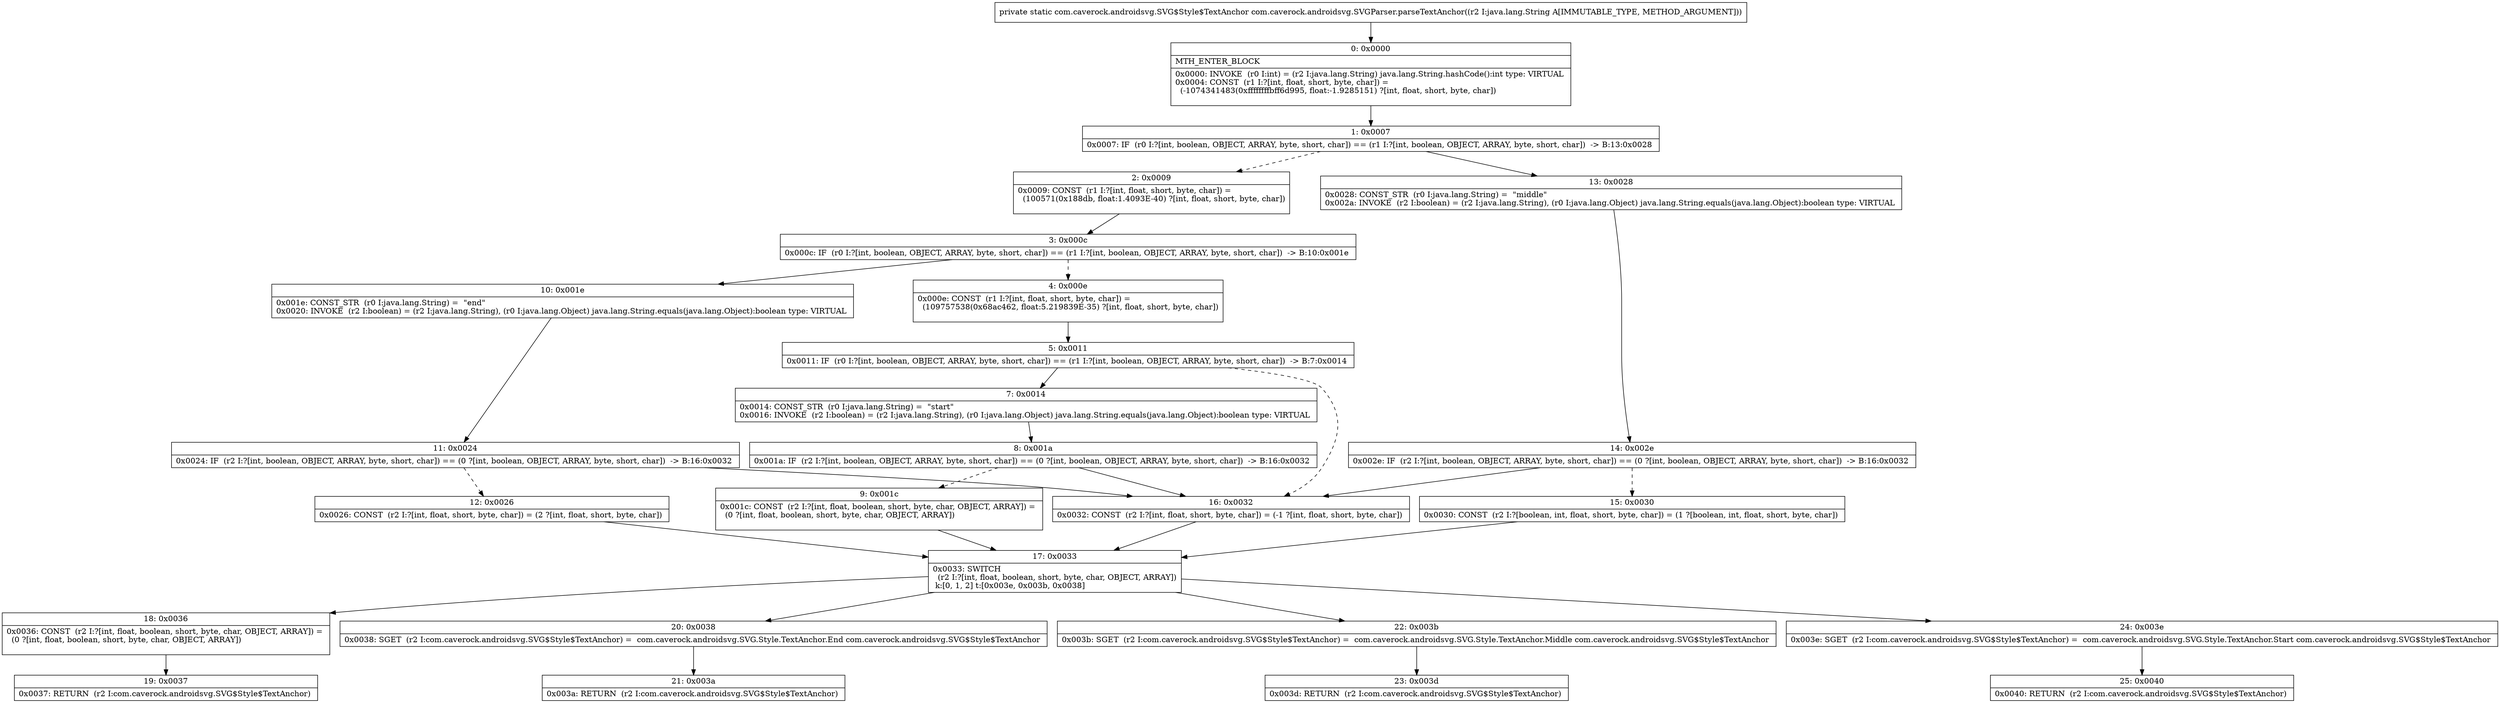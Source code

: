 digraph "CFG forcom.caverock.androidsvg.SVGParser.parseTextAnchor(Ljava\/lang\/String;)Lcom\/caverock\/androidsvg\/SVG$Style$TextAnchor;" {
Node_0 [shape=record,label="{0\:\ 0x0000|MTH_ENTER_BLOCK\l|0x0000: INVOKE  (r0 I:int) = (r2 I:java.lang.String) java.lang.String.hashCode():int type: VIRTUAL \l0x0004: CONST  (r1 I:?[int, float, short, byte, char]) = \l  (\-1074341483(0xffffffffbff6d995, float:\-1.9285151) ?[int, float, short, byte, char])\l \l}"];
Node_1 [shape=record,label="{1\:\ 0x0007|0x0007: IF  (r0 I:?[int, boolean, OBJECT, ARRAY, byte, short, char]) == (r1 I:?[int, boolean, OBJECT, ARRAY, byte, short, char])  \-\> B:13:0x0028 \l}"];
Node_2 [shape=record,label="{2\:\ 0x0009|0x0009: CONST  (r1 I:?[int, float, short, byte, char]) = \l  (100571(0x188db, float:1.4093E\-40) ?[int, float, short, byte, char])\l \l}"];
Node_3 [shape=record,label="{3\:\ 0x000c|0x000c: IF  (r0 I:?[int, boolean, OBJECT, ARRAY, byte, short, char]) == (r1 I:?[int, boolean, OBJECT, ARRAY, byte, short, char])  \-\> B:10:0x001e \l}"];
Node_4 [shape=record,label="{4\:\ 0x000e|0x000e: CONST  (r1 I:?[int, float, short, byte, char]) = \l  (109757538(0x68ac462, float:5.219839E\-35) ?[int, float, short, byte, char])\l \l}"];
Node_5 [shape=record,label="{5\:\ 0x0011|0x0011: IF  (r0 I:?[int, boolean, OBJECT, ARRAY, byte, short, char]) == (r1 I:?[int, boolean, OBJECT, ARRAY, byte, short, char])  \-\> B:7:0x0014 \l}"];
Node_7 [shape=record,label="{7\:\ 0x0014|0x0014: CONST_STR  (r0 I:java.lang.String) =  \"start\" \l0x0016: INVOKE  (r2 I:boolean) = (r2 I:java.lang.String), (r0 I:java.lang.Object) java.lang.String.equals(java.lang.Object):boolean type: VIRTUAL \l}"];
Node_8 [shape=record,label="{8\:\ 0x001a|0x001a: IF  (r2 I:?[int, boolean, OBJECT, ARRAY, byte, short, char]) == (0 ?[int, boolean, OBJECT, ARRAY, byte, short, char])  \-\> B:16:0x0032 \l}"];
Node_9 [shape=record,label="{9\:\ 0x001c|0x001c: CONST  (r2 I:?[int, float, boolean, short, byte, char, OBJECT, ARRAY]) = \l  (0 ?[int, float, boolean, short, byte, char, OBJECT, ARRAY])\l \l}"];
Node_10 [shape=record,label="{10\:\ 0x001e|0x001e: CONST_STR  (r0 I:java.lang.String) =  \"end\" \l0x0020: INVOKE  (r2 I:boolean) = (r2 I:java.lang.String), (r0 I:java.lang.Object) java.lang.String.equals(java.lang.Object):boolean type: VIRTUAL \l}"];
Node_11 [shape=record,label="{11\:\ 0x0024|0x0024: IF  (r2 I:?[int, boolean, OBJECT, ARRAY, byte, short, char]) == (0 ?[int, boolean, OBJECT, ARRAY, byte, short, char])  \-\> B:16:0x0032 \l}"];
Node_12 [shape=record,label="{12\:\ 0x0026|0x0026: CONST  (r2 I:?[int, float, short, byte, char]) = (2 ?[int, float, short, byte, char]) \l}"];
Node_13 [shape=record,label="{13\:\ 0x0028|0x0028: CONST_STR  (r0 I:java.lang.String) =  \"middle\" \l0x002a: INVOKE  (r2 I:boolean) = (r2 I:java.lang.String), (r0 I:java.lang.Object) java.lang.String.equals(java.lang.Object):boolean type: VIRTUAL \l}"];
Node_14 [shape=record,label="{14\:\ 0x002e|0x002e: IF  (r2 I:?[int, boolean, OBJECT, ARRAY, byte, short, char]) == (0 ?[int, boolean, OBJECT, ARRAY, byte, short, char])  \-\> B:16:0x0032 \l}"];
Node_15 [shape=record,label="{15\:\ 0x0030|0x0030: CONST  (r2 I:?[boolean, int, float, short, byte, char]) = (1 ?[boolean, int, float, short, byte, char]) \l}"];
Node_16 [shape=record,label="{16\:\ 0x0032|0x0032: CONST  (r2 I:?[int, float, short, byte, char]) = (\-1 ?[int, float, short, byte, char]) \l}"];
Node_17 [shape=record,label="{17\:\ 0x0033|0x0033: SWITCH  \l  (r2 I:?[int, float, boolean, short, byte, char, OBJECT, ARRAY])\l k:[0, 1, 2] t:[0x003e, 0x003b, 0x0038] \l}"];
Node_18 [shape=record,label="{18\:\ 0x0036|0x0036: CONST  (r2 I:?[int, float, boolean, short, byte, char, OBJECT, ARRAY]) = \l  (0 ?[int, float, boolean, short, byte, char, OBJECT, ARRAY])\l \l}"];
Node_19 [shape=record,label="{19\:\ 0x0037|0x0037: RETURN  (r2 I:com.caverock.androidsvg.SVG$Style$TextAnchor) \l}"];
Node_20 [shape=record,label="{20\:\ 0x0038|0x0038: SGET  (r2 I:com.caverock.androidsvg.SVG$Style$TextAnchor) =  com.caverock.androidsvg.SVG.Style.TextAnchor.End com.caverock.androidsvg.SVG$Style$TextAnchor \l}"];
Node_21 [shape=record,label="{21\:\ 0x003a|0x003a: RETURN  (r2 I:com.caverock.androidsvg.SVG$Style$TextAnchor) \l}"];
Node_22 [shape=record,label="{22\:\ 0x003b|0x003b: SGET  (r2 I:com.caverock.androidsvg.SVG$Style$TextAnchor) =  com.caverock.androidsvg.SVG.Style.TextAnchor.Middle com.caverock.androidsvg.SVG$Style$TextAnchor \l}"];
Node_23 [shape=record,label="{23\:\ 0x003d|0x003d: RETURN  (r2 I:com.caverock.androidsvg.SVG$Style$TextAnchor) \l}"];
Node_24 [shape=record,label="{24\:\ 0x003e|0x003e: SGET  (r2 I:com.caverock.androidsvg.SVG$Style$TextAnchor) =  com.caverock.androidsvg.SVG.Style.TextAnchor.Start com.caverock.androidsvg.SVG$Style$TextAnchor \l}"];
Node_25 [shape=record,label="{25\:\ 0x0040|0x0040: RETURN  (r2 I:com.caverock.androidsvg.SVG$Style$TextAnchor) \l}"];
MethodNode[shape=record,label="{private static com.caverock.androidsvg.SVG$Style$TextAnchor com.caverock.androidsvg.SVGParser.parseTextAnchor((r2 I:java.lang.String A[IMMUTABLE_TYPE, METHOD_ARGUMENT])) }"];
MethodNode -> Node_0;
Node_0 -> Node_1;
Node_1 -> Node_2[style=dashed];
Node_1 -> Node_13;
Node_2 -> Node_3;
Node_3 -> Node_4[style=dashed];
Node_3 -> Node_10;
Node_4 -> Node_5;
Node_5 -> Node_7;
Node_5 -> Node_16[style=dashed];
Node_7 -> Node_8;
Node_8 -> Node_9[style=dashed];
Node_8 -> Node_16;
Node_9 -> Node_17;
Node_10 -> Node_11;
Node_11 -> Node_12[style=dashed];
Node_11 -> Node_16;
Node_12 -> Node_17;
Node_13 -> Node_14;
Node_14 -> Node_15[style=dashed];
Node_14 -> Node_16;
Node_15 -> Node_17;
Node_16 -> Node_17;
Node_17 -> Node_18;
Node_17 -> Node_20;
Node_17 -> Node_22;
Node_17 -> Node_24;
Node_18 -> Node_19;
Node_20 -> Node_21;
Node_22 -> Node_23;
Node_24 -> Node_25;
}

